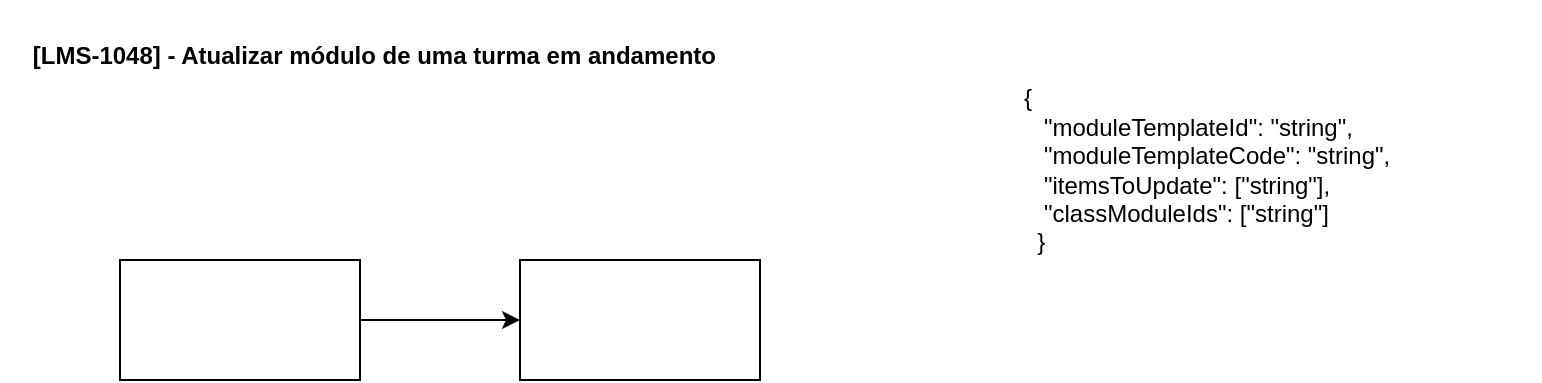 <mxfile version="21.3.2" type="github">
  <diagram name="Página-1" id="_D9xqmZomV4mIIhaFsrd">
    <mxGraphModel dx="1434" dy="756" grid="1" gridSize="10" guides="1" tooltips="1" connect="1" arrows="1" fold="1" page="1" pageScale="1" pageWidth="827" pageHeight="1169" math="0" shadow="0">
      <root>
        <mxCell id="0" />
        <mxCell id="1" parent="0" />
        <mxCell id="MxytkL_6uwHDZ64c6ipp-3" value="" style="edgeStyle=orthogonalEdgeStyle;rounded=0;orthogonalLoop=1;jettySize=auto;html=1;" parent="1" source="MxytkL_6uwHDZ64c6ipp-1" target="MxytkL_6uwHDZ64c6ipp-2" edge="1">
          <mxGeometry relative="1" as="geometry" />
        </mxCell>
        <mxCell id="MxytkL_6uwHDZ64c6ipp-1" value="" style="rounded=0;whiteSpace=wrap;html=1;" parent="1" vertex="1">
          <mxGeometry x="80" y="130" width="120" height="60" as="geometry" />
        </mxCell>
        <mxCell id="MxytkL_6uwHDZ64c6ipp-2" value="" style="rounded=0;whiteSpace=wrap;html=1;" parent="1" vertex="1">
          <mxGeometry x="280" y="130" width="120" height="60" as="geometry" />
        </mxCell>
        <mxCell id="MxytkL_6uwHDZ64c6ipp-7" value="&lt;br&gt;&amp;nbsp;[LMS-1048] - Atualizar módulo de uma turma em andamento" style="text;html=1;align=center;verticalAlign=middle;resizable=0;points=[];autosize=1;strokeColor=none;fillColor=none;fontStyle=1" parent="1" vertex="1">
          <mxGeometry x="20" width="370" height="40" as="geometry" />
        </mxCell>
        <mxCell id="H0ywXH4Dreiq-4G9I1Nh-1" value="&lt;div&gt;{&amp;nbsp;&lt;/div&gt;&lt;div&gt;&amp;nbsp; &amp;nbsp;&quot;moduleTemplateId&quot;: &quot;string&quot;,&lt;/div&gt;&lt;div&gt;&amp;nbsp; &amp;nbsp;&quot;moduleTemplateCode&quot;: &quot;string&quot;,&lt;/div&gt;&lt;div&gt;&amp;nbsp; &amp;nbsp;&quot;itemsToUpdate&quot;: [&quot;string&quot;],&lt;/div&gt;&lt;div&gt;&amp;nbsp; &amp;nbsp;&quot;classModuleIds&quot;: [&quot;string&quot;]&lt;/div&gt;&lt;div&gt;&amp;nbsp; }&lt;/div&gt;" style="text;html=1;strokeColor=none;fillColor=none;align=left;verticalAlign=middle;whiteSpace=wrap;rounded=0;" vertex="1" parent="1">
          <mxGeometry x="530" y="70" width="260" height="30" as="geometry" />
        </mxCell>
      </root>
    </mxGraphModel>
  </diagram>
</mxfile>
